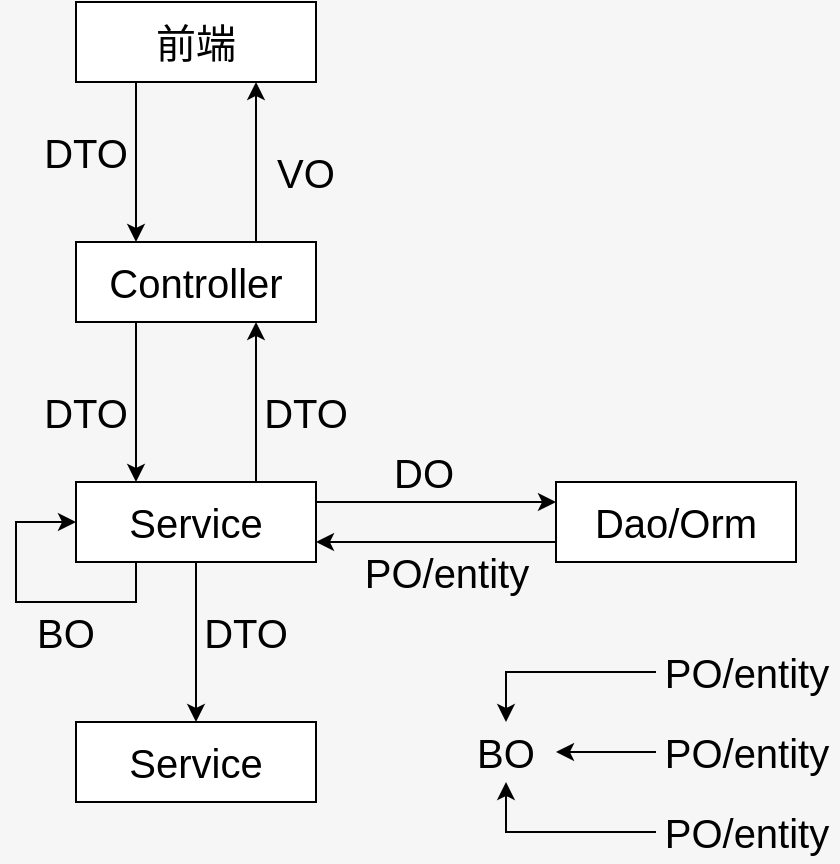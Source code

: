 <mxfile version="13.7.3" type="device"><diagram id="0C1zdxvmwbew4_FBYmKc" name="第 1 页"><mxGraphModel dx="585" dy="338" grid="1" gridSize="10" guides="1" tooltips="1" connect="1" arrows="1" fold="1" page="1" pageScale="1" pageWidth="827" pageHeight="1169" background="#F6F6F6" math="0" shadow="0"><root><mxCell id="0"/><mxCell id="1" parent="0"/><mxCell id="5JuL0i8t0GUT-HFBnfxK-6" style="edgeStyle=orthogonalEdgeStyle;rounded=0;orthogonalLoop=1;jettySize=auto;html=1;exitX=0.75;exitY=0;exitDx=0;exitDy=0;entryX=0.75;entryY=1;entryDx=0;entryDy=0;fontSize=20;" edge="1" parent="1" source="5JuL0i8t0GUT-HFBnfxK-1" target="5JuL0i8t0GUT-HFBnfxK-2"><mxGeometry relative="1" as="geometry"/></mxCell><mxCell id="5JuL0i8t0GUT-HFBnfxK-7" style="edgeStyle=orthogonalEdgeStyle;rounded=0;orthogonalLoop=1;jettySize=auto;html=1;exitX=0.25;exitY=1;exitDx=0;exitDy=0;entryX=0.25;entryY=0;entryDx=0;entryDy=0;fontSize=20;" edge="1" parent="1" source="5JuL0i8t0GUT-HFBnfxK-1" target="5JuL0i8t0GUT-HFBnfxK-3"><mxGeometry relative="1" as="geometry"/></mxCell><mxCell id="5JuL0i8t0GUT-HFBnfxK-1" value="Controller" style="rounded=0;whiteSpace=wrap;html=1;fontSize=20;" vertex="1" parent="1"><mxGeometry x="240" y="240" width="120" height="40" as="geometry"/></mxCell><mxCell id="5JuL0i8t0GUT-HFBnfxK-5" style="edgeStyle=orthogonalEdgeStyle;rounded=0;orthogonalLoop=1;jettySize=auto;html=1;exitX=0.25;exitY=1;exitDx=0;exitDy=0;entryX=0.25;entryY=0;entryDx=0;entryDy=0;fontSize=20;" edge="1" parent="1" source="5JuL0i8t0GUT-HFBnfxK-2" target="5JuL0i8t0GUT-HFBnfxK-1"><mxGeometry relative="1" as="geometry"/></mxCell><mxCell id="5JuL0i8t0GUT-HFBnfxK-2" value="前端" style="rounded=0;whiteSpace=wrap;html=1;fontSize=20;" vertex="1" parent="1"><mxGeometry x="240" y="120" width="120" height="40" as="geometry"/></mxCell><mxCell id="5JuL0i8t0GUT-HFBnfxK-8" style="edgeStyle=orthogonalEdgeStyle;rounded=0;orthogonalLoop=1;jettySize=auto;html=1;exitX=0.75;exitY=0;exitDx=0;exitDy=0;entryX=0.75;entryY=1;entryDx=0;entryDy=0;fontSize=20;" edge="1" parent="1" source="5JuL0i8t0GUT-HFBnfxK-3" target="5JuL0i8t0GUT-HFBnfxK-1"><mxGeometry relative="1" as="geometry"/></mxCell><mxCell id="5JuL0i8t0GUT-HFBnfxK-9" style="edgeStyle=orthogonalEdgeStyle;rounded=0;orthogonalLoop=1;jettySize=auto;html=1;exitX=1;exitY=0.25;exitDx=0;exitDy=0;entryX=0;entryY=0.25;entryDx=0;entryDy=0;fontSize=20;" edge="1" parent="1" source="5JuL0i8t0GUT-HFBnfxK-3" target="5JuL0i8t0GUT-HFBnfxK-4"><mxGeometry relative="1" as="geometry"/></mxCell><mxCell id="5JuL0i8t0GUT-HFBnfxK-21" style="edgeStyle=orthogonalEdgeStyle;rounded=0;orthogonalLoop=1;jettySize=auto;html=1;exitX=0.5;exitY=1;exitDx=0;exitDy=0;entryX=0.5;entryY=0;entryDx=0;entryDy=0;fontSize=20;" edge="1" parent="1" source="5JuL0i8t0GUT-HFBnfxK-3" target="5JuL0i8t0GUT-HFBnfxK-19"><mxGeometry relative="1" as="geometry"/></mxCell><mxCell id="5JuL0i8t0GUT-HFBnfxK-3" value="Service" style="rounded=0;whiteSpace=wrap;html=1;fontSize=20;" vertex="1" parent="1"><mxGeometry x="240" y="360" width="120" height="40" as="geometry"/></mxCell><mxCell id="5JuL0i8t0GUT-HFBnfxK-10" style="edgeStyle=orthogonalEdgeStyle;rounded=0;orthogonalLoop=1;jettySize=auto;html=1;exitX=0;exitY=0.75;exitDx=0;exitDy=0;entryX=1;entryY=0.75;entryDx=0;entryDy=0;fontSize=20;" edge="1" parent="1" source="5JuL0i8t0GUT-HFBnfxK-4" target="5JuL0i8t0GUT-HFBnfxK-3"><mxGeometry relative="1" as="geometry"/></mxCell><mxCell id="5JuL0i8t0GUT-HFBnfxK-4" value="Dao/Orm" style="rounded=0;whiteSpace=wrap;html=1;fontSize=20;" vertex="1" parent="1"><mxGeometry x="480" y="360" width="120" height="40" as="geometry"/></mxCell><mxCell id="5JuL0i8t0GUT-HFBnfxK-11" value="DO" style="text;html=1;strokeColor=none;fillColor=none;align=center;verticalAlign=middle;whiteSpace=wrap;rounded=0;fontSize=20;" vertex="1" parent="1"><mxGeometry x="389" y="340" width="50" height="30" as="geometry"/></mxCell><mxCell id="5JuL0i8t0GUT-HFBnfxK-12" value="DTO" style="text;html=1;strokeColor=none;fillColor=none;align=center;verticalAlign=middle;whiteSpace=wrap;rounded=0;fontSize=20;" vertex="1" parent="1"><mxGeometry x="220" y="310" width="50" height="30" as="geometry"/></mxCell><mxCell id="5JuL0i8t0GUT-HFBnfxK-13" value="VO" style="text;html=1;strokeColor=none;fillColor=none;align=center;verticalAlign=middle;whiteSpace=wrap;rounded=0;fontSize=20;" vertex="1" parent="1"><mxGeometry x="330" y="190" width="50" height="30" as="geometry"/></mxCell><mxCell id="5JuL0i8t0GUT-HFBnfxK-14" value="PO/entity" style="text;html=1;strokeColor=none;fillColor=none;align=center;verticalAlign=middle;whiteSpace=wrap;rounded=0;fontSize=20;" vertex="1" parent="1"><mxGeometry x="380" y="390" width="91" height="30" as="geometry"/></mxCell><mxCell id="5JuL0i8t0GUT-HFBnfxK-15" style="edgeStyle=orthogonalEdgeStyle;rounded=0;orthogonalLoop=1;jettySize=auto;html=1;exitX=0.25;exitY=1;exitDx=0;exitDy=0;entryX=0;entryY=0.5;entryDx=0;entryDy=0;fontSize=20;" edge="1" parent="1" source="5JuL0i8t0GUT-HFBnfxK-3" target="5JuL0i8t0GUT-HFBnfxK-3"><mxGeometry relative="1" as="geometry"><Array as="points"><mxPoint x="270" y="420"/><mxPoint x="210" y="420"/><mxPoint x="210" y="380"/></Array></mxGeometry></mxCell><mxCell id="5JuL0i8t0GUT-HFBnfxK-16" value="BO" style="text;html=1;strokeColor=none;fillColor=none;align=center;verticalAlign=middle;whiteSpace=wrap;rounded=0;fontSize=20;" vertex="1" parent="1"><mxGeometry x="210" y="420" width="50" height="30" as="geometry"/></mxCell><mxCell id="5JuL0i8t0GUT-HFBnfxK-17" value="DTO" style="text;html=1;strokeColor=none;fillColor=none;align=center;verticalAlign=middle;whiteSpace=wrap;rounded=0;fontSize=20;" vertex="1" parent="1"><mxGeometry x="330" y="310" width="50" height="30" as="geometry"/></mxCell><mxCell id="5JuL0i8t0GUT-HFBnfxK-18" value="DTO" style="text;html=1;strokeColor=none;fillColor=none;align=center;verticalAlign=middle;whiteSpace=wrap;rounded=0;fontSize=20;" vertex="1" parent="1"><mxGeometry x="220" y="180" width="50" height="30" as="geometry"/></mxCell><mxCell id="5JuL0i8t0GUT-HFBnfxK-19" value="Service" style="rounded=0;whiteSpace=wrap;html=1;fontSize=20;" vertex="1" parent="1"><mxGeometry x="240" y="480" width="120" height="40" as="geometry"/></mxCell><mxCell id="5JuL0i8t0GUT-HFBnfxK-22" value="DTO" style="text;html=1;strokeColor=none;fillColor=none;align=center;verticalAlign=middle;whiteSpace=wrap;rounded=0;fontSize=20;" vertex="1" parent="1"><mxGeometry x="300" y="420" width="50" height="30" as="geometry"/></mxCell><mxCell id="5JuL0i8t0GUT-HFBnfxK-24" value="BO" style="text;html=1;strokeColor=none;fillColor=none;align=center;verticalAlign=middle;whiteSpace=wrap;rounded=0;fontSize=20;" vertex="1" parent="1"><mxGeometry x="430" y="480" width="50" height="30" as="geometry"/></mxCell><mxCell id="5JuL0i8t0GUT-HFBnfxK-28" style="edgeStyle=orthogonalEdgeStyle;rounded=0;orthogonalLoop=1;jettySize=auto;html=1;exitX=0;exitY=0.5;exitDx=0;exitDy=0;entryX=0.5;entryY=0;entryDx=0;entryDy=0;fontSize=20;" edge="1" parent="1" source="5JuL0i8t0GUT-HFBnfxK-25" target="5JuL0i8t0GUT-HFBnfxK-24"><mxGeometry relative="1" as="geometry"/></mxCell><mxCell id="5JuL0i8t0GUT-HFBnfxK-25" value="PO/entity" style="text;html=1;strokeColor=none;fillColor=none;align=center;verticalAlign=middle;whiteSpace=wrap;rounded=0;fontSize=20;" vertex="1" parent="1"><mxGeometry x="530" y="440" width="91" height="30" as="geometry"/></mxCell><mxCell id="5JuL0i8t0GUT-HFBnfxK-30" style="edgeStyle=orthogonalEdgeStyle;rounded=0;orthogonalLoop=1;jettySize=auto;html=1;exitX=0;exitY=0.5;exitDx=0;exitDy=0;fontSize=20;" edge="1" parent="1" source="5JuL0i8t0GUT-HFBnfxK-26" target="5JuL0i8t0GUT-HFBnfxK-24"><mxGeometry relative="1" as="geometry"/></mxCell><mxCell id="5JuL0i8t0GUT-HFBnfxK-26" value="PO/entity" style="text;html=1;strokeColor=none;fillColor=none;align=center;verticalAlign=middle;whiteSpace=wrap;rounded=0;fontSize=20;" vertex="1" parent="1"><mxGeometry x="530" y="520" width="91" height="30" as="geometry"/></mxCell><mxCell id="5JuL0i8t0GUT-HFBnfxK-29" style="edgeStyle=orthogonalEdgeStyle;rounded=0;orthogonalLoop=1;jettySize=auto;html=1;exitX=0;exitY=0.5;exitDx=0;exitDy=0;fontSize=20;" edge="1" parent="1" source="5JuL0i8t0GUT-HFBnfxK-27" target="5JuL0i8t0GUT-HFBnfxK-24"><mxGeometry relative="1" as="geometry"/></mxCell><mxCell id="5JuL0i8t0GUT-HFBnfxK-27" value="PO/entity" style="text;html=1;strokeColor=none;fillColor=none;align=center;verticalAlign=middle;whiteSpace=wrap;rounded=0;fontSize=20;" vertex="1" parent="1"><mxGeometry x="530" y="480" width="91" height="30" as="geometry"/></mxCell></root></mxGraphModel></diagram></mxfile>